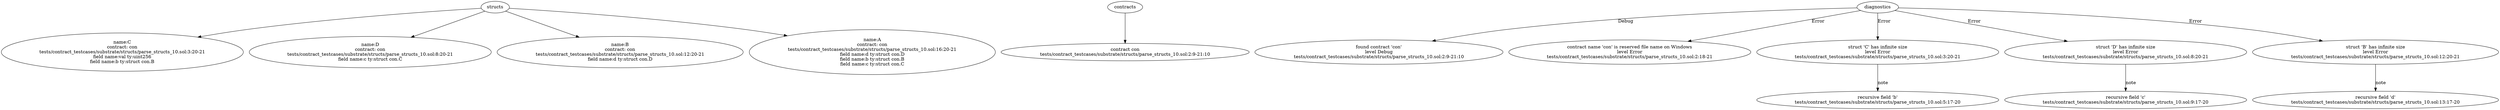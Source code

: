 strict digraph "tests/contract_testcases/substrate/structs/parse_structs_10.sol" {
	C [label="name:C\ncontract: con\ntests/contract_testcases/substrate/structs/parse_structs_10.sol:3:20-21\nfield name:val ty:uint256\nfield name:b ty:struct con.B"]
	D [label="name:D\ncontract: con\ntests/contract_testcases/substrate/structs/parse_structs_10.sol:8:20-21\nfield name:c ty:struct con.C"]
	B [label="name:B\ncontract: con\ntests/contract_testcases/substrate/structs/parse_structs_10.sol:12:20-21\nfield name:d ty:struct con.D"]
	A [label="name:A\ncontract: con\ntests/contract_testcases/substrate/structs/parse_structs_10.sol:16:20-21\nfield name:d ty:struct con.D\nfield name:b ty:struct con.B\nfield name:c ty:struct con.C"]
	contract [label="contract con\ntests/contract_testcases/substrate/structs/parse_structs_10.sol:2:9-21:10"]
	diagnostic [label="found contract 'con'\nlevel Debug\ntests/contract_testcases/substrate/structs/parse_structs_10.sol:2:9-21:10"]
	diagnostic_9 [label="contract name 'con' is reserved file name on Windows\nlevel Error\ntests/contract_testcases/substrate/structs/parse_structs_10.sol:2:18-21"]
	diagnostic_10 [label="struct 'C' has infinite size\nlevel Error\ntests/contract_testcases/substrate/structs/parse_structs_10.sol:3:20-21"]
	note [label="recursive field 'b'\ntests/contract_testcases/substrate/structs/parse_structs_10.sol:5:17-20"]
	diagnostic_12 [label="struct 'D' has infinite size\nlevel Error\ntests/contract_testcases/substrate/structs/parse_structs_10.sol:8:20-21"]
	note_13 [label="recursive field 'c'\ntests/contract_testcases/substrate/structs/parse_structs_10.sol:9:17-20"]
	diagnostic_14 [label="struct 'B' has infinite size\nlevel Error\ntests/contract_testcases/substrate/structs/parse_structs_10.sol:12:20-21"]
	note_15 [label="recursive field 'd'\ntests/contract_testcases/substrate/structs/parse_structs_10.sol:13:17-20"]
	structs -> C
	structs -> D
	structs -> B
	structs -> A
	contracts -> contract
	diagnostics -> diagnostic [label="Debug"]
	diagnostics -> diagnostic_9 [label="Error"]
	diagnostics -> diagnostic_10 [label="Error"]
	diagnostic_10 -> note [label="note"]
	diagnostics -> diagnostic_12 [label="Error"]
	diagnostic_12 -> note_13 [label="note"]
	diagnostics -> diagnostic_14 [label="Error"]
	diagnostic_14 -> note_15 [label="note"]
}
